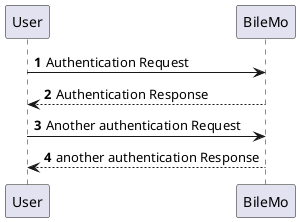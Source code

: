 @startuml
'https://plantuml.com/sequence-diagram

autonumber

User -> BileMo: Authentication Request
BileMo --> User: Authentication Response

User -> BileMo: Another authentication Request
User <-- BileMo: another authentication Response
@enduml